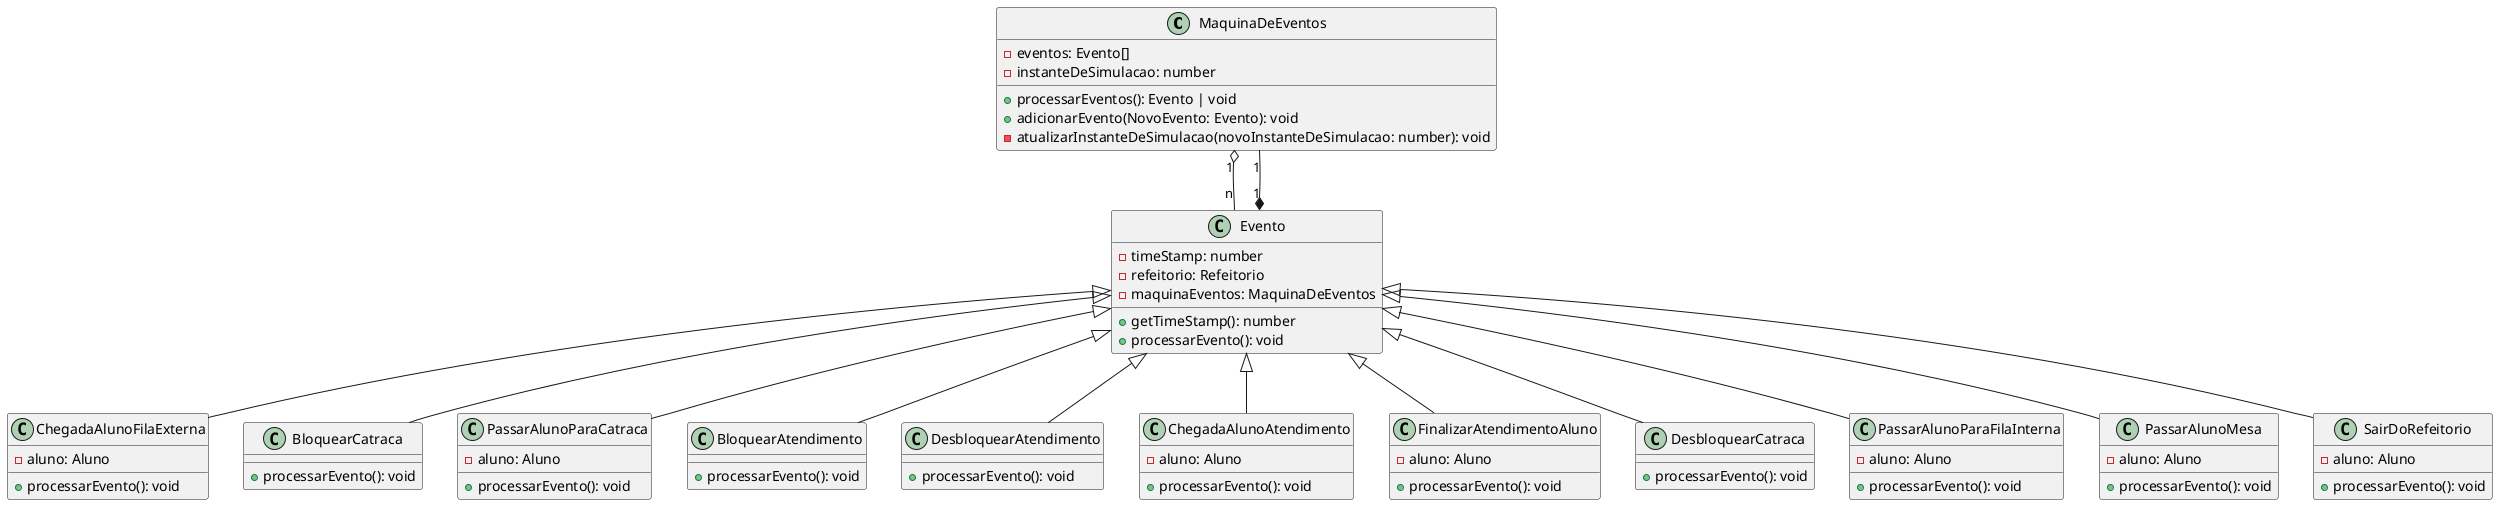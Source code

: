 @startuml Gerenciador de Eventos do Sistema

class MaquinaDeEventos {
  - eventos: Evento[]
  - instanteDeSimulacao: number
  + processarEventos(): Evento | void
  + adicionarEvento(NovoEvento: Evento): void
  - atualizarInstanteDeSimulacao(novoInstanteDeSimulacao: number): void
}

class Evento {
  - timeStamp: number
  - refeitorio: Refeitorio
  - maquinaEventos: MaquinaDeEventos
  + getTimeStamp(): number
  + processarEvento(): void
}

class ChegadaAlunoFilaExterna {
  - aluno: Aluno
  + processarEvento(): void
}

class BloquearCatraca {
  + processarEvento(): void
}

class PassarAlunoParaCatraca {
  - aluno: Aluno
  + processarEvento(): void
}

class BloquearAtendimento {
  + processarEvento(): void
}

class DesbloquearAtendimento {
  + processarEvento(): void
}

class ChegadaAlunoAtendimento {
  - aluno: Aluno
  + processarEvento(): void
}

class FinalizarAtendimentoAluno {
  - aluno: Aluno
  + processarEvento(): void
}

class DesbloquearCatraca {
  + processarEvento(): void
}

class PassarAlunoParaFilaInterna {
  - aluno: Aluno
  + processarEvento(): void
}

class PassarAlunoMesa {
  - aluno: Aluno
  + processarEvento(): void
}

class SairDoRefeitorio {
  - aluno: Aluno
  + processarEvento(): void
}

Evento <|-- BloquearAtendimento
Evento <|-- BloquearCatraca
Evento <|-- ChegadaAlunoAtendimento
Evento <|-- ChegadaAlunoFilaExterna
Evento <|-- DesbloquearAtendimento
Evento <|-- DesbloquearCatraca
Evento <|-- FinalizarAtendimentoAluno
Evento <|-- PassarAlunoMesa
Evento <|-- PassarAlunoParaCatraca
Evento <|-- PassarAlunoParaFilaInterna
Evento <|-- SairDoRefeitorio

MaquinaDeEventos "1" o-- "n" Evento
Evento "1" *-- "1" MaquinaDeEventos

@enduml